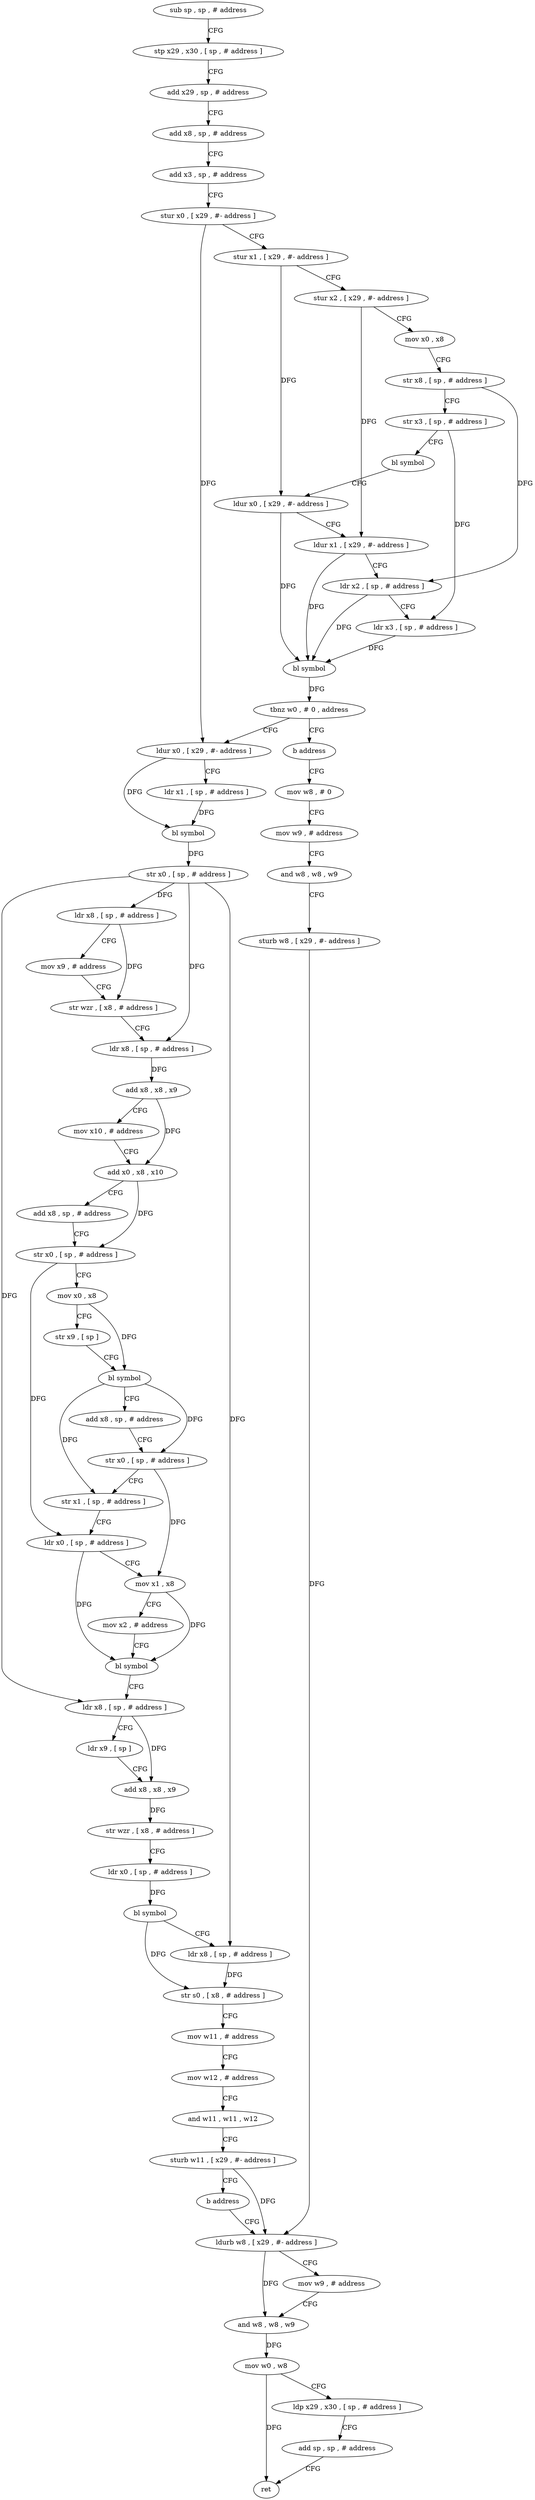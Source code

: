 digraph "func" {
"4271064" [label = "sub sp , sp , # address" ]
"4271068" [label = "stp x29 , x30 , [ sp , # address ]" ]
"4271072" [label = "add x29 , sp , # address" ]
"4271076" [label = "add x8 , sp , # address" ]
"4271080" [label = "add x3 , sp , # address" ]
"4271084" [label = "stur x0 , [ x29 , #- address ]" ]
"4271088" [label = "stur x1 , [ x29 , #- address ]" ]
"4271092" [label = "stur x2 , [ x29 , #- address ]" ]
"4271096" [label = "mov x0 , x8" ]
"4271100" [label = "str x8 , [ sp , # address ]" ]
"4271104" [label = "str x3 , [ sp , # address ]" ]
"4271108" [label = "bl symbol" ]
"4271112" [label = "ldur x0 , [ x29 , #- address ]" ]
"4271116" [label = "ldur x1 , [ x29 , #- address ]" ]
"4271120" [label = "ldr x2 , [ sp , # address ]" ]
"4271124" [label = "ldr x3 , [ sp , # address ]" ]
"4271128" [label = "bl symbol" ]
"4271132" [label = "tbnz w0 , # 0 , address" ]
"4271140" [label = "ldur x0 , [ x29 , #- address ]" ]
"4271136" [label = "b address" ]
"4271144" [label = "ldr x1 , [ sp , # address ]" ]
"4271148" [label = "bl symbol" ]
"4271152" [label = "str x0 , [ sp , # address ]" ]
"4271156" [label = "ldr x8 , [ sp , # address ]" ]
"4271160" [label = "mov x9 , # address" ]
"4271164" [label = "str wzr , [ x8 , # address ]" ]
"4271168" [label = "ldr x8 , [ sp , # address ]" ]
"4271172" [label = "add x8 , x8 , x9" ]
"4271176" [label = "mov x10 , # address" ]
"4271180" [label = "add x0 , x8 , x10" ]
"4271184" [label = "add x8 , sp , # address" ]
"4271188" [label = "str x0 , [ sp , # address ]" ]
"4271192" [label = "mov x0 , x8" ]
"4271196" [label = "str x9 , [ sp ]" ]
"4271200" [label = "bl symbol" ]
"4271204" [label = "add x8 , sp , # address" ]
"4271208" [label = "str x0 , [ sp , # address ]" ]
"4271212" [label = "str x1 , [ sp , # address ]" ]
"4271216" [label = "ldr x0 , [ sp , # address ]" ]
"4271220" [label = "mov x1 , x8" ]
"4271224" [label = "mov x2 , # address" ]
"4271228" [label = "bl symbol" ]
"4271232" [label = "ldr x8 , [ sp , # address ]" ]
"4271236" [label = "ldr x9 , [ sp ]" ]
"4271240" [label = "add x8 , x8 , x9" ]
"4271244" [label = "str wzr , [ x8 , # address ]" ]
"4271248" [label = "ldr x0 , [ sp , # address ]" ]
"4271252" [label = "bl symbol" ]
"4271256" [label = "ldr x8 , [ sp , # address ]" ]
"4271260" [label = "str s0 , [ x8 , # address ]" ]
"4271264" [label = "mov w11 , # address" ]
"4271268" [label = "mov w12 , # address" ]
"4271272" [label = "and w11 , w11 , w12" ]
"4271276" [label = "sturb w11 , [ x29 , #- address ]" ]
"4271280" [label = "b address" ]
"4271300" [label = "ldurb w8 , [ x29 , #- address ]" ]
"4271284" [label = "mov w8 , # 0" ]
"4271304" [label = "mov w9 , # address" ]
"4271308" [label = "and w8 , w8 , w9" ]
"4271312" [label = "mov w0 , w8" ]
"4271316" [label = "ldp x29 , x30 , [ sp , # address ]" ]
"4271320" [label = "add sp , sp , # address" ]
"4271324" [label = "ret" ]
"4271288" [label = "mov w9 , # address" ]
"4271292" [label = "and w8 , w8 , w9" ]
"4271296" [label = "sturb w8 , [ x29 , #- address ]" ]
"4271064" -> "4271068" [ label = "CFG" ]
"4271068" -> "4271072" [ label = "CFG" ]
"4271072" -> "4271076" [ label = "CFG" ]
"4271076" -> "4271080" [ label = "CFG" ]
"4271080" -> "4271084" [ label = "CFG" ]
"4271084" -> "4271088" [ label = "CFG" ]
"4271084" -> "4271140" [ label = "DFG" ]
"4271088" -> "4271092" [ label = "CFG" ]
"4271088" -> "4271112" [ label = "DFG" ]
"4271092" -> "4271096" [ label = "CFG" ]
"4271092" -> "4271116" [ label = "DFG" ]
"4271096" -> "4271100" [ label = "CFG" ]
"4271100" -> "4271104" [ label = "CFG" ]
"4271100" -> "4271120" [ label = "DFG" ]
"4271104" -> "4271108" [ label = "CFG" ]
"4271104" -> "4271124" [ label = "DFG" ]
"4271108" -> "4271112" [ label = "CFG" ]
"4271112" -> "4271116" [ label = "CFG" ]
"4271112" -> "4271128" [ label = "DFG" ]
"4271116" -> "4271120" [ label = "CFG" ]
"4271116" -> "4271128" [ label = "DFG" ]
"4271120" -> "4271124" [ label = "CFG" ]
"4271120" -> "4271128" [ label = "DFG" ]
"4271124" -> "4271128" [ label = "DFG" ]
"4271128" -> "4271132" [ label = "DFG" ]
"4271132" -> "4271140" [ label = "CFG" ]
"4271132" -> "4271136" [ label = "CFG" ]
"4271140" -> "4271144" [ label = "CFG" ]
"4271140" -> "4271148" [ label = "DFG" ]
"4271136" -> "4271284" [ label = "CFG" ]
"4271144" -> "4271148" [ label = "DFG" ]
"4271148" -> "4271152" [ label = "DFG" ]
"4271152" -> "4271156" [ label = "DFG" ]
"4271152" -> "4271168" [ label = "DFG" ]
"4271152" -> "4271232" [ label = "DFG" ]
"4271152" -> "4271256" [ label = "DFG" ]
"4271156" -> "4271160" [ label = "CFG" ]
"4271156" -> "4271164" [ label = "DFG" ]
"4271160" -> "4271164" [ label = "CFG" ]
"4271164" -> "4271168" [ label = "CFG" ]
"4271168" -> "4271172" [ label = "DFG" ]
"4271172" -> "4271176" [ label = "CFG" ]
"4271172" -> "4271180" [ label = "DFG" ]
"4271176" -> "4271180" [ label = "CFG" ]
"4271180" -> "4271184" [ label = "CFG" ]
"4271180" -> "4271188" [ label = "DFG" ]
"4271184" -> "4271188" [ label = "CFG" ]
"4271188" -> "4271192" [ label = "CFG" ]
"4271188" -> "4271216" [ label = "DFG" ]
"4271192" -> "4271196" [ label = "CFG" ]
"4271192" -> "4271200" [ label = "DFG" ]
"4271196" -> "4271200" [ label = "CFG" ]
"4271200" -> "4271204" [ label = "CFG" ]
"4271200" -> "4271208" [ label = "DFG" ]
"4271200" -> "4271212" [ label = "DFG" ]
"4271204" -> "4271208" [ label = "CFG" ]
"4271208" -> "4271212" [ label = "CFG" ]
"4271208" -> "4271220" [ label = "DFG" ]
"4271212" -> "4271216" [ label = "CFG" ]
"4271216" -> "4271220" [ label = "CFG" ]
"4271216" -> "4271228" [ label = "DFG" ]
"4271220" -> "4271224" [ label = "CFG" ]
"4271220" -> "4271228" [ label = "DFG" ]
"4271224" -> "4271228" [ label = "CFG" ]
"4271228" -> "4271232" [ label = "CFG" ]
"4271232" -> "4271236" [ label = "CFG" ]
"4271232" -> "4271240" [ label = "DFG" ]
"4271236" -> "4271240" [ label = "CFG" ]
"4271240" -> "4271244" [ label = "DFG" ]
"4271244" -> "4271248" [ label = "CFG" ]
"4271248" -> "4271252" [ label = "DFG" ]
"4271252" -> "4271256" [ label = "CFG" ]
"4271252" -> "4271260" [ label = "DFG" ]
"4271256" -> "4271260" [ label = "DFG" ]
"4271260" -> "4271264" [ label = "CFG" ]
"4271264" -> "4271268" [ label = "CFG" ]
"4271268" -> "4271272" [ label = "CFG" ]
"4271272" -> "4271276" [ label = "CFG" ]
"4271276" -> "4271280" [ label = "CFG" ]
"4271276" -> "4271300" [ label = "DFG" ]
"4271280" -> "4271300" [ label = "CFG" ]
"4271300" -> "4271304" [ label = "CFG" ]
"4271300" -> "4271308" [ label = "DFG" ]
"4271284" -> "4271288" [ label = "CFG" ]
"4271304" -> "4271308" [ label = "CFG" ]
"4271308" -> "4271312" [ label = "DFG" ]
"4271312" -> "4271316" [ label = "CFG" ]
"4271312" -> "4271324" [ label = "DFG" ]
"4271316" -> "4271320" [ label = "CFG" ]
"4271320" -> "4271324" [ label = "CFG" ]
"4271288" -> "4271292" [ label = "CFG" ]
"4271292" -> "4271296" [ label = "CFG" ]
"4271296" -> "4271300" [ label = "DFG" ]
}
